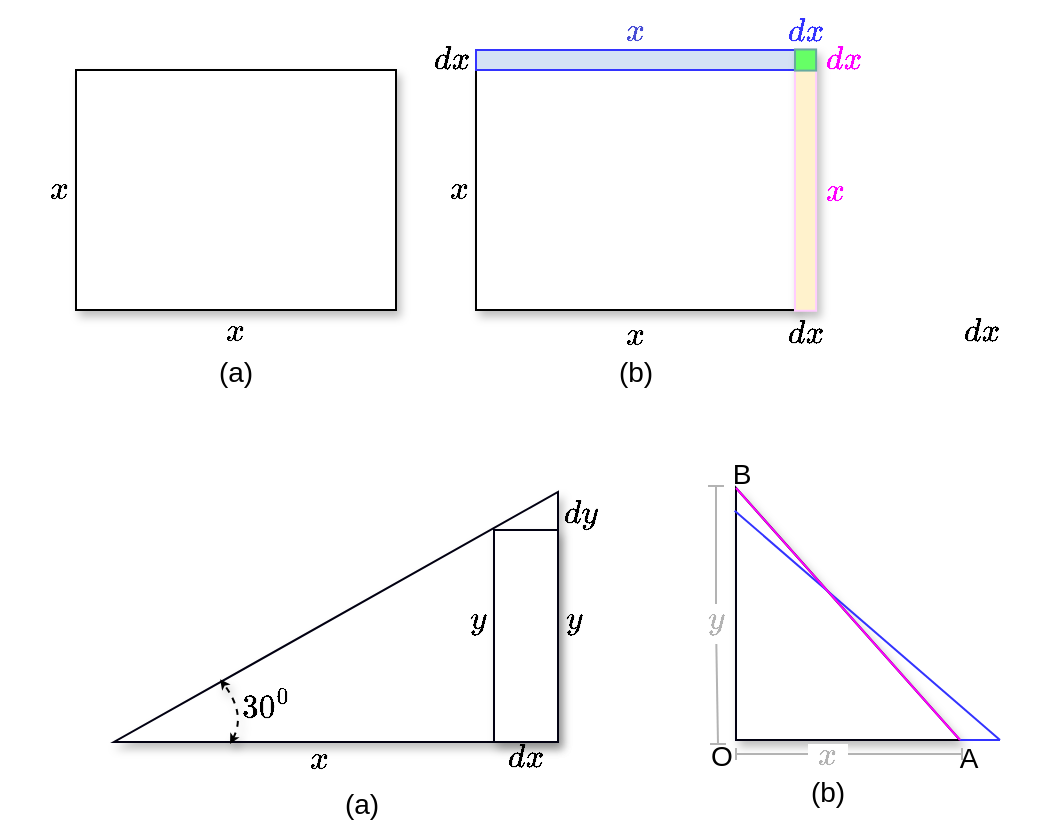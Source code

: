 <mxfile version="20.7.4" type="device"><diagram id="RSK8G1WXnVx6JxKHMVk-" name="Página-1"><mxGraphModel dx="801" dy="459" grid="1" gridSize="1" guides="1" tooltips="1" connect="1" arrows="1" fold="1" page="1" pageScale="1" pageWidth="4681" pageHeight="3300" math="1" shadow="0"><root><mxCell id="0"/><mxCell id="1" parent="0"/><mxCell id="jb5LHzGJMyB_DwcyzrPk-1" value="" style="rounded=0;whiteSpace=wrap;html=1;shadow=1;" vertex="1" parent="1"><mxGeometry x="320" y="160" width="160" height="120" as="geometry"/></mxCell><mxCell id="jb5LHzGJMyB_DwcyzrPk-2" value="" style="rounded=0;whiteSpace=wrap;html=1;shadow=1;" vertex="1" parent="1"><mxGeometry x="520" y="160" width="160" height="120" as="geometry"/></mxCell><mxCell id="jb5LHzGJMyB_DwcyzrPk-3" value="" style="rounded=0;whiteSpace=wrap;html=1;shadow=0;fontColor=#3333FF;strokeColor=#3333FF;fillColor=#D4E1F5;" vertex="1" parent="1"><mxGeometry x="520" y="150" width="160" height="10" as="geometry"/></mxCell><mxCell id="jb5LHzGJMyB_DwcyzrPk-4" value="" style="rounded=0;whiteSpace=wrap;html=1;rotation=90;shadow=1;fillColor=#FFF2CC;strokeColor=#FFCCFF;" vertex="1" parent="1"><mxGeometry x="619.46" y="209.78" width="130.63" height="10.57" as="geometry"/></mxCell><mxCell id="jb5LHzGJMyB_DwcyzrPk-6" value="$$x$$" style="text;html=1;strokeColor=none;fillColor=none;align=center;verticalAlign=middle;whiteSpace=wrap;rounded=0;fontSize=14;" vertex="1" parent="1"><mxGeometry x="370" y="275" width="60" height="30" as="geometry"/></mxCell><mxCell id="jb5LHzGJMyB_DwcyzrPk-7" value="$$x$$" style="text;html=1;strokeColor=none;fillColor=none;align=center;verticalAlign=middle;whiteSpace=wrap;rounded=0;fontSize=14;" vertex="1" parent="1"><mxGeometry x="282" y="204" width="60" height="30" as="geometry"/></mxCell><mxCell id="jb5LHzGJMyB_DwcyzrPk-8" value="$$x$$" style="text;html=1;strokeColor=none;fillColor=none;align=center;verticalAlign=middle;whiteSpace=wrap;rounded=0;fontSize=14;" vertex="1" parent="1"><mxGeometry x="570" y="277" width="60" height="30" as="geometry"/></mxCell><mxCell id="jb5LHzGJMyB_DwcyzrPk-9" value="$$x$$" style="text;html=1;strokeColor=none;fillColor=none;align=center;verticalAlign=middle;whiteSpace=wrap;rounded=0;fontSize=14;" vertex="1" parent="1"><mxGeometry x="482" y="204" width="60" height="30" as="geometry"/></mxCell><mxCell id="jb5LHzGJMyB_DwcyzrPk-10" value="$$dx$$" style="text;html=1;strokeColor=none;fillColor=none;align=center;verticalAlign=middle;whiteSpace=wrap;rounded=0;fontSize=14;fontColor=#3333FF;" vertex="1" parent="1"><mxGeometry x="655" y="126" width="60" height="30" as="geometry"/></mxCell><mxCell id="jb5LHzGJMyB_DwcyzrPk-11" value="$$dx$$" style="text;html=1;strokeColor=none;fillColor=none;align=center;verticalAlign=middle;whiteSpace=wrap;rounded=0;fontSize=14;fontColor=#FF00FF;" vertex="1" parent="1"><mxGeometry x="674" y="140" width="60" height="30" as="geometry"/></mxCell><mxCell id="jb5LHzGJMyB_DwcyzrPk-12" value="(a)" style="text;html=1;strokeColor=none;fillColor=none;align=center;verticalAlign=middle;whiteSpace=wrap;rounded=0;fontSize=14;" vertex="1" parent="1"><mxGeometry x="433" y="512" width="60" height="30" as="geometry"/></mxCell><mxCell id="jb5LHzGJMyB_DwcyzrPk-13" value="(b)" style="text;html=1;strokeColor=none;fillColor=none;align=center;verticalAlign=middle;whiteSpace=wrap;rounded=0;fontSize=14;" vertex="1" parent="1"><mxGeometry x="570" y="296" width="60" height="30" as="geometry"/></mxCell><mxCell id="jb5LHzGJMyB_DwcyzrPk-15" value="" style="rounded=0;whiteSpace=wrap;html=1;rotation=90;shadow=0;strokeColor=#67AB9F;fillColor=#66FF66;" vertex="1" parent="1"><mxGeometry x="679.51" y="149.73" width="10.54" height="10.57" as="geometry"/></mxCell><mxCell id="jb5LHzGJMyB_DwcyzrPk-16" value="$$x$$" style="text;html=1;strokeColor=none;fillColor=none;align=center;verticalAlign=middle;whiteSpace=wrap;rounded=0;fontSize=14;fontColor=#484dd5;" vertex="1" parent="1"><mxGeometry x="570" y="125" width="60" height="30" as="geometry"/></mxCell><mxCell id="jb5LHzGJMyB_DwcyzrPk-17" value="$$x$$" style="text;html=1;strokeColor=none;fillColor=none;align=center;verticalAlign=middle;whiteSpace=wrap;rounded=0;fontSize=14;fontColor=#FF00FF;" vertex="1" parent="1"><mxGeometry x="670" y="205" width="60" height="30" as="geometry"/></mxCell><mxCell id="jb5LHzGJMyB_DwcyzrPk-20" value="$$dx$$" style="text;html=1;strokeColor=none;fillColor=none;align=center;verticalAlign=middle;whiteSpace=wrap;rounded=0;fontSize=14;" vertex="1" parent="1"><mxGeometry x="655" y="277" width="60" height="30" as="geometry"/></mxCell><mxCell id="jb5LHzGJMyB_DwcyzrPk-21" value="$$dx$$" style="text;html=1;strokeColor=none;fillColor=none;align=center;verticalAlign=middle;whiteSpace=wrap;rounded=0;fontSize=14;" vertex="1" parent="1"><mxGeometry x="478" y="140.01" width="60" height="30" as="geometry"/></mxCell><mxCell id="jb5LHzGJMyB_DwcyzrPk-28" value="" style="verticalLabelPosition=bottom;verticalAlign=top;html=1;shape=mxgraph.basic.orthogonal_triangle;shadow=1;strokeColor=#020112;fontSize=14;fontColor=#3333FF;fillColor=#FFFFFF;flipH=1;" vertex="1" parent="1"><mxGeometry x="339" y="371" width="222" height="125" as="geometry"/></mxCell><mxCell id="jb5LHzGJMyB_DwcyzrPk-29" value="" style="rounded=0;whiteSpace=wrap;html=1;shadow=1;strokeColor=#020112;fontSize=14;fontColor=#3333FF;fillColor=#FFFFFF;" vertex="1" parent="1"><mxGeometry x="529" y="390" width="32" height="106" as="geometry"/></mxCell><mxCell id="jb5LHzGJMyB_DwcyzrPk-30" value="$$x$$" style="text;html=1;strokeColor=none;fillColor=none;align=center;verticalAlign=middle;whiteSpace=wrap;rounded=0;fontSize=14;shadow=1;" vertex="1" parent="1"><mxGeometry x="412" y="489" width="60" height="30" as="geometry"/></mxCell><mxCell id="jb5LHzGJMyB_DwcyzrPk-31" value="$$dx$$" style="text;html=1;strokeColor=none;fillColor=none;align=center;verticalAlign=middle;whiteSpace=wrap;rounded=0;fontSize=14;shadow=1;" vertex="1" parent="1"><mxGeometry x="515" y="489" width="60" height="30" as="geometry"/></mxCell><mxCell id="jb5LHzGJMyB_DwcyzrPk-34" value="$$y$$" style="text;html=1;strokeColor=none;fillColor=none;align=center;verticalAlign=middle;whiteSpace=wrap;rounded=0;fontSize=14;shadow=1;" vertex="1" parent="1"><mxGeometry x="539" y="418.5" width="60" height="30" as="geometry"/></mxCell><mxCell id="jb5LHzGJMyB_DwcyzrPk-35" value="$$dy$$" style="text;html=1;strokeColor=none;fillColor=none;align=center;verticalAlign=middle;whiteSpace=wrap;rounded=0;fontSize=14;shadow=1;" vertex="1" parent="1"><mxGeometry x="542" y="366" width="60" height="30" as="geometry"/></mxCell><mxCell id="jb5LHzGJMyB_DwcyzrPk-36" value="$$30^0$$" style="text;html=1;strokeColor=none;fillColor=none;align=center;verticalAlign=middle;whiteSpace=wrap;rounded=0;fontSize=14;shadow=1;" vertex="1" parent="1"><mxGeometry x="385" y="463" width="60" height="30" as="geometry"/></mxCell><mxCell id="jb5LHzGJMyB_DwcyzrPk-37" value="$$dx$$" style="text;html=1;strokeColor=none;fillColor=none;align=center;verticalAlign=middle;whiteSpace=wrap;rounded=0;fontSize=14;" vertex="1" parent="1"><mxGeometry x="743" y="276" width="60" height="30" as="geometry"/></mxCell><mxCell id="jb5LHzGJMyB_DwcyzrPk-38" value="" style="endArrow=classic;dashed=1;html=1;fontSize=14;fontColor=#3333FF;curved=1;startArrow=classic;startFill=1;endFill=1;entryX=0.761;entryY=0.749;entryDx=0;entryDy=0;entryPerimeter=0;endSize=2;startSize=2;shadow=1;" edge="1" parent="1" target="jb5LHzGJMyB_DwcyzrPk-28"><mxGeometry width="50" height="50" relative="1" as="geometry"><mxPoint x="397" y="497" as="sourcePoint"/><mxPoint x="438" y="446" as="targetPoint"/><Array as="points"><mxPoint x="405" y="482"/></Array></mxGeometry></mxCell><mxCell id="jb5LHzGJMyB_DwcyzrPk-39" value="$$y$$" style="text;html=1;strokeColor=none;fillColor=none;align=center;verticalAlign=middle;whiteSpace=wrap;rounded=0;fontSize=14;shadow=1;" vertex="1" parent="1"><mxGeometry x="491" y="418.5" width="60" height="30" as="geometry"/></mxCell><mxCell id="jb5LHzGJMyB_DwcyzrPk-40" value="" style="verticalLabelPosition=bottom;verticalAlign=top;html=1;shape=mxgraph.basic.orthogonal_triangle;shadow=1;strokeColor=#020112;fontSize=14;fontColor=#3333FF;fillColor=#FFFFFF;flipH=0;" vertex="1" parent="1"><mxGeometry x="650" y="369" width="112" height="126" as="geometry"/></mxCell><mxCell id="jb5LHzGJMyB_DwcyzrPk-41" value="(a)" style="text;html=1;strokeColor=none;fillColor=none;align=center;verticalAlign=middle;whiteSpace=wrap;rounded=0;fontSize=14;" vertex="1" parent="1"><mxGeometry x="370" y="296" width="60" height="30" as="geometry"/></mxCell><mxCell id="jb5LHzGJMyB_DwcyzrPk-43" value="(b)" style="text;html=1;strokeColor=none;fillColor=none;align=center;verticalAlign=middle;whiteSpace=wrap;rounded=0;fontSize=14;shadow=1;" vertex="1" parent="1"><mxGeometry x="666" y="506" width="60" height="30" as="geometry"/></mxCell><mxCell id="jb5LHzGJMyB_DwcyzrPk-44" value="A" style="text;html=1;strokeColor=none;fillColor=none;align=center;verticalAlign=middle;whiteSpace=wrap;rounded=0;fontSize=14;shadow=1;" vertex="1" parent="1"><mxGeometry x="758" y="494" width="17" height="20" as="geometry"/></mxCell><mxCell id="jb5LHzGJMyB_DwcyzrPk-45" value="B" style="text;html=1;strokeColor=none;fillColor=none;align=center;verticalAlign=middle;whiteSpace=wrap;rounded=0;fontSize=14;" vertex="1" parent="1"><mxGeometry x="638" y="347" width="30" height="30" as="geometry"/></mxCell><mxCell id="jb5LHzGJMyB_DwcyzrPk-46" value="O" style="text;html=1;strokeColor=none;fillColor=none;align=center;verticalAlign=middle;whiteSpace=wrap;rounded=0;fontSize=14;shadow=1;" vertex="1" parent="1"><mxGeometry x="634" y="488" width="18" height="30" as="geometry"/></mxCell><mxCell id="jb5LHzGJMyB_DwcyzrPk-48" value="" style="endArrow=none;html=1;fontSize=14;fontColor=#3333FF;startSize=2;endSize=2;curved=1;startArrow=none;strokeColor=#B3B3B3;shadow=0;" edge="1" parent="1" source="jb5LHzGJMyB_DwcyzrPk-51"><mxGeometry width="50" height="50" relative="1" as="geometry"><mxPoint x="641" y="497" as="sourcePoint"/><mxPoint x="640" y="368" as="targetPoint"/></mxGeometry></mxCell><mxCell id="jb5LHzGJMyB_DwcyzrPk-49" value="" style="endArrow=none;html=1;fontSize=14;fontColor=#3333FF;startSize=2;endSize=2;curved=1;strokeColor=#B3B3B3;shadow=0;" edge="1" parent="1"><mxGeometry x="-0.176" y="21" width="50" height="50" relative="1" as="geometry"><mxPoint x="644" y="368" as="sourcePoint"/><mxPoint x="636" y="368" as="targetPoint"/><mxPoint as="offset"/></mxGeometry></mxCell><mxCell id="jb5LHzGJMyB_DwcyzrPk-50" value="" style="endArrow=none;html=1;fontSize=14;fontColor=#3333FF;startSize=2;endSize=2;curved=1;strokeColor=#B3B3B3;shadow=0;" edge="1" parent="1"><mxGeometry x="-0.176" y="21" width="50" height="50" relative="1" as="geometry"><mxPoint x="645" y="497" as="sourcePoint"/><mxPoint x="637" y="497" as="targetPoint"/><mxPoint as="offset"/></mxGeometry></mxCell><mxCell id="jb5LHzGJMyB_DwcyzrPk-51" value="&lt;p style=&quot;line-height: 50%;&quot;&gt;$$y$$&lt;/p&gt;" style="text;html=1;strokeColor=none;fillColor=none;align=center;verticalAlign=middle;whiteSpace=wrap;rounded=0;fontSize=14;fontColor=#B3B3B3;shadow=1;" vertex="1" parent="1"><mxGeometry x="632" y="427" width="16" height="20" as="geometry"/></mxCell><mxCell id="jb5LHzGJMyB_DwcyzrPk-52" value="" style="endArrow=none;html=1;fontSize=14;fontColor=#3333FF;startSize=2;endSize=2;curved=1;strokeColor=#B3B3B3;shadow=0;" edge="1" parent="1" target="jb5LHzGJMyB_DwcyzrPk-51"><mxGeometry width="50" height="50" relative="1" as="geometry"><mxPoint x="641" y="497" as="sourcePoint"/><mxPoint x="640" y="368" as="targetPoint"/></mxGeometry></mxCell><mxCell id="jb5LHzGJMyB_DwcyzrPk-59" value="" style="endArrow=none;html=1;fontSize=14;fontColor=#3333FF;startSize=2;endSize=2;curved=1;startArrow=none;strokeColor=#B3B3B3;shadow=0;" edge="1" parent="1"><mxGeometry width="50" height="50" relative="1" as="geometry"><mxPoint x="650" y="502" as="sourcePoint"/><mxPoint x="763" y="502" as="targetPoint"/></mxGeometry></mxCell><mxCell id="jb5LHzGJMyB_DwcyzrPk-60" value="" style="endArrow=none;html=1;fontSize=14;fontColor=#3333FF;startSize=2;endSize=2;curved=1;strokeColor=#B3B3B3;shadow=0;" edge="1" parent="1"><mxGeometry x="-0.176" y="21" width="50" height="50" relative="1" as="geometry"><mxPoint x="650" y="505" as="sourcePoint"/><mxPoint x="650" y="499" as="targetPoint"/><mxPoint as="offset"/></mxGeometry></mxCell><mxCell id="jb5LHzGJMyB_DwcyzrPk-62" value="&lt;p style=&quot;line-height: 50%;&quot;&gt;$$x$$&lt;/p&gt;" style="text;html=1;strokeColor=none;fillColor=default;align=center;verticalAlign=middle;whiteSpace=wrap;rounded=0;fontSize=14;fontColor=#B3B3B3;direction=north;shadow=0;" vertex="1" parent="1"><mxGeometry x="686" y="497" width="20" height="12" as="geometry"/></mxCell><mxCell id="jb5LHzGJMyB_DwcyzrPk-66" value="" style="endArrow=none;html=1;fontSize=14;fontColor=#3333FF;startSize=2;endSize=2;curved=1;strokeColor=#B3B3B3;shadow=0;" edge="1" parent="1"><mxGeometry x="-0.176" y="21" width="50" height="50" relative="1" as="geometry"><mxPoint x="763" y="505" as="sourcePoint"/><mxPoint x="763" y="499" as="targetPoint"/><mxPoint as="offset"/></mxGeometry></mxCell><mxCell id="jb5LHzGJMyB_DwcyzrPk-67" value="" style="endArrow=none;html=1;strokeColor=#3333FF;fontSize=14;fontColor=#3333FF;startSize=2;endSize=2;curved=1;entryX=-0.006;entryY=0.09;entryDx=0;entryDy=0;entryPerimeter=0;shadow=0;" edge="1" parent="1" target="jb5LHzGJMyB_DwcyzrPk-40"><mxGeometry width="50" height="50" relative="1" as="geometry"><mxPoint x="782" y="495" as="sourcePoint"/><mxPoint x="786" y="413" as="targetPoint"/></mxGeometry></mxCell><mxCell id="jb5LHzGJMyB_DwcyzrPk-68" value="" style="endArrow=none;html=1;strokeColor=#3333FF;fontSize=14;fontColor=#3333FF;startSize=2;endSize=2;curved=1;entryX=1;entryY=1;entryDx=0;entryDy=0;entryPerimeter=0;shadow=0;" edge="1" parent="1" target="jb5LHzGJMyB_DwcyzrPk-40"><mxGeometry width="50" height="50" relative="1" as="geometry"><mxPoint x="782" y="495" as="sourcePoint"/><mxPoint x="735.998" y="374.67" as="targetPoint"/></mxGeometry></mxCell><mxCell id="jb5LHzGJMyB_DwcyzrPk-69" value="" style="endArrow=none;html=1;strokeColor=#FF00FF;fontSize=14;fontColor=#3333FF;startSize=2;endSize=2;curved=1;entryX=0;entryY=0;entryDx=0;entryDy=0;entryPerimeter=0;shadow=0;" edge="1" parent="1" target="jb5LHzGJMyB_DwcyzrPk-40"><mxGeometry width="50" height="50" relative="1" as="geometry"><mxPoint x="762" y="495" as="sourcePoint"/><mxPoint x="650.328" y="381.34" as="targetPoint"/></mxGeometry></mxCell></root></mxGraphModel></diagram></mxfile>
